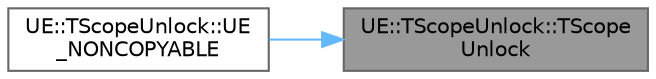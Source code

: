 digraph "UE::TScopeUnlock::TScopeUnlock"
{
 // INTERACTIVE_SVG=YES
 // LATEX_PDF_SIZE
  bgcolor="transparent";
  edge [fontname=Helvetica,fontsize=10,labelfontname=Helvetica,labelfontsize=10];
  node [fontname=Helvetica,fontsize=10,shape=box,height=0.2,width=0.4];
  rankdir="RL";
  Node1 [id="Node000001",label="UE::TScopeUnlock::TScope\lUnlock",height=0.2,width=0.4,color="gray40", fillcolor="grey60", style="filled", fontcolor="black",tooltip=" "];
  Node1 -> Node2 [id="edge1_Node000001_Node000002",dir="back",color="steelblue1",style="solid",tooltip=" "];
  Node2 [id="Node000002",label="UE::TScopeUnlock::UE\l_NONCOPYABLE",height=0.2,width=0.4,color="grey40", fillcolor="white", style="filled",URL="$df/de6/classUE_1_1TScopeUnlock.html#a6a4aed80874f23d76ff6b4a564d48394",tooltip=" "];
}
